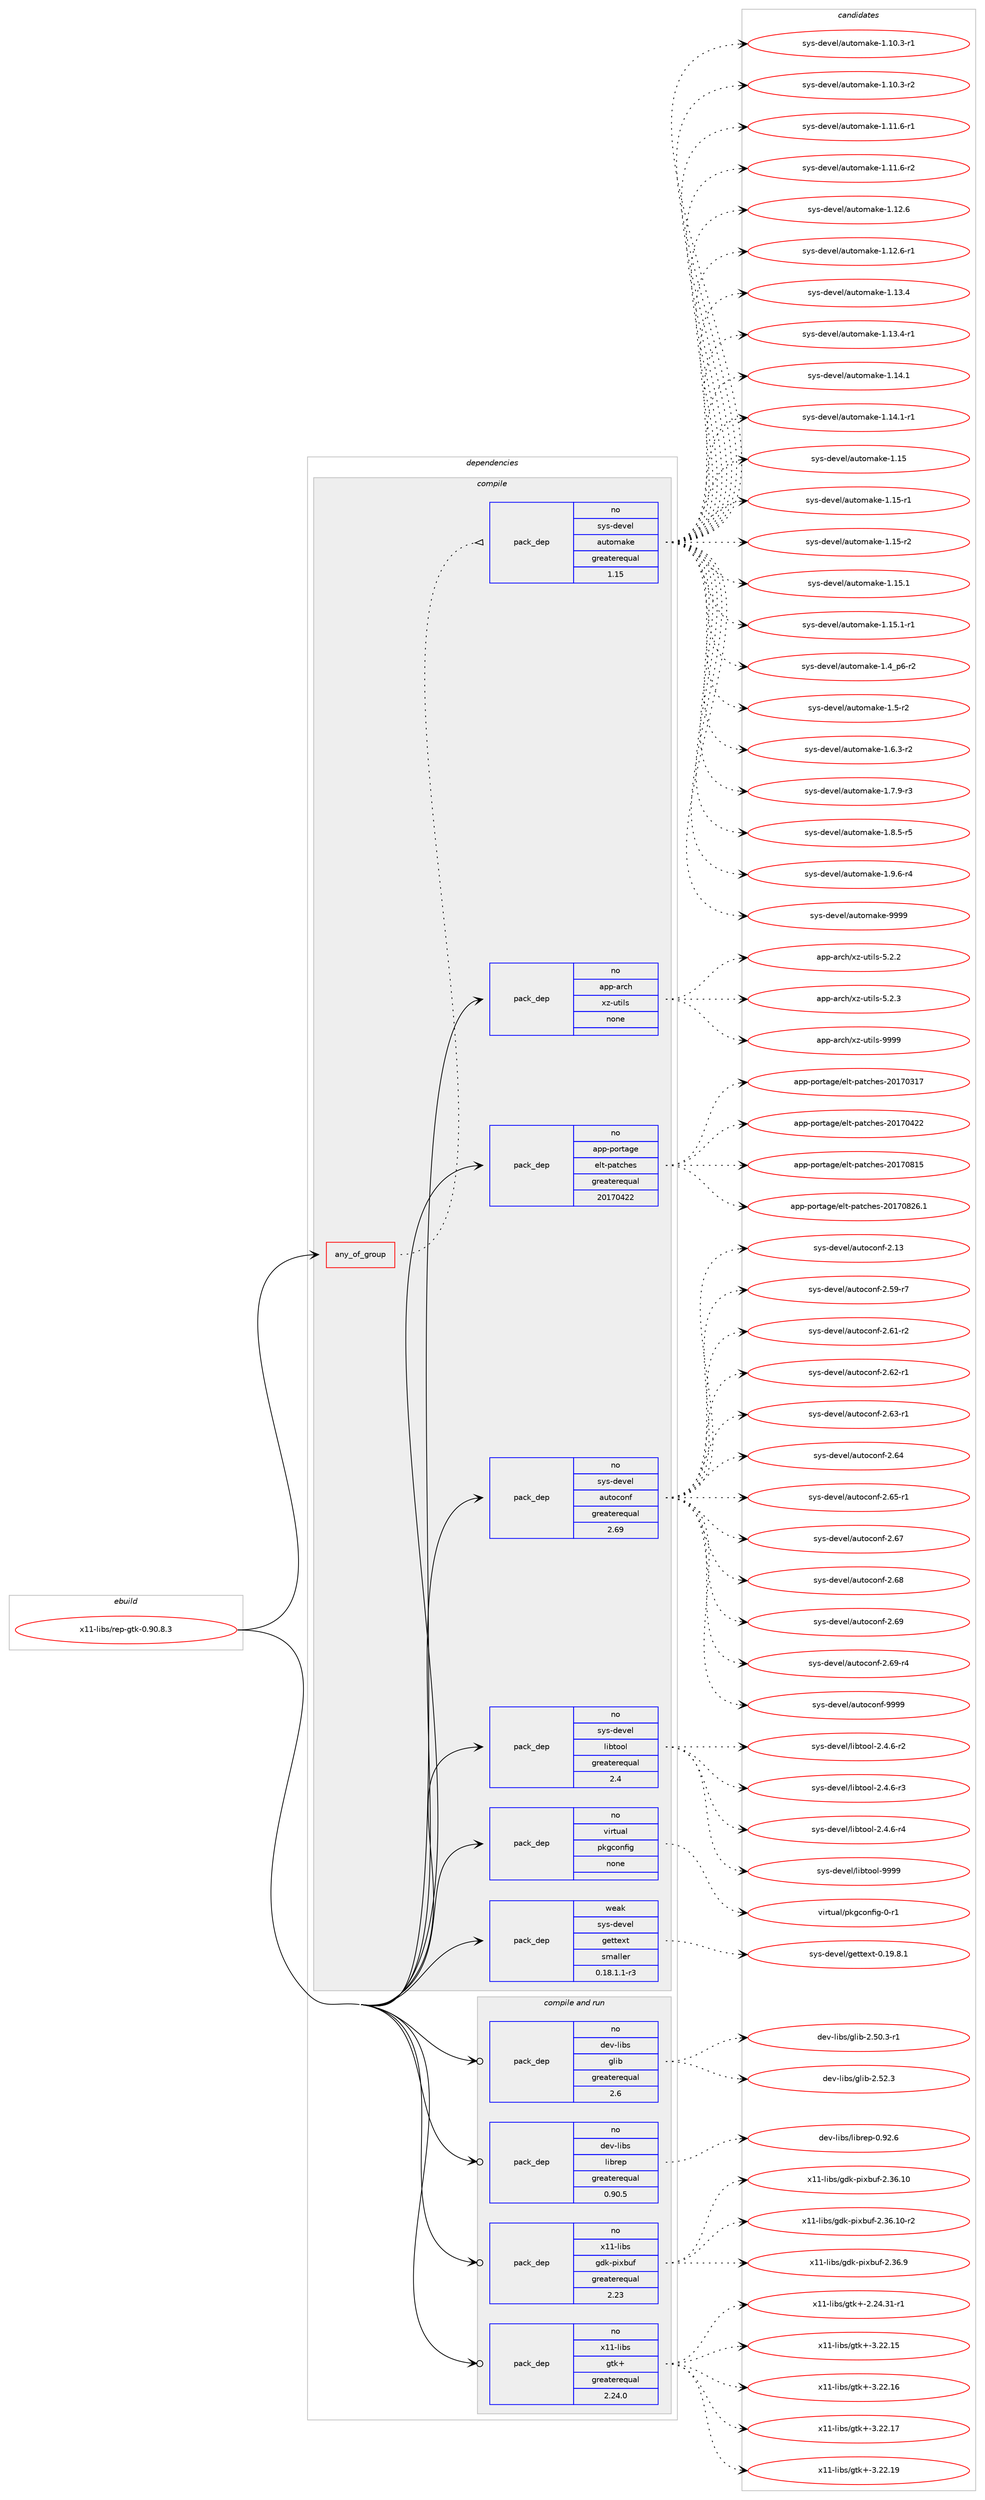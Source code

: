 digraph prolog {

# *************
# Graph options
# *************

newrank=true;
concentrate=true;
compound=true;
graph [rankdir=LR,fontname=Helvetica,fontsize=10,ranksep=1.5];#, ranksep=2.5, nodesep=0.2];
edge  [arrowhead=vee];
node  [fontname=Helvetica,fontsize=10];

# **********
# The ebuild
# **********

subgraph cluster_leftcol {
color=gray;
rank=same;
label=<<i>ebuild</i>>;
id [label="x11-libs/rep-gtk-0.90.8.3", color=red, width=4, href="../x11-libs/rep-gtk-0.90.8.3.svg"];
}

# ****************
# The dependencies
# ****************

subgraph cluster_midcol {
color=gray;
label=<<i>dependencies</i>>;
subgraph cluster_compile {
fillcolor="#eeeeee";
style=filled;
label=<<i>compile</i>>;
subgraph any9401 {
dependency520499 [label=<<TABLE BORDER="0" CELLBORDER="1" CELLSPACING="0" CELLPADDING="4"><TR><TD CELLPADDING="10">any_of_group</TD></TR></TABLE>>, shape=none, color=red];subgraph pack387918 {
dependency520500 [label=<<TABLE BORDER="0" CELLBORDER="1" CELLSPACING="0" CELLPADDING="4" WIDTH="220"><TR><TD ROWSPAN="6" CELLPADDING="30">pack_dep</TD></TR><TR><TD WIDTH="110">no</TD></TR><TR><TD>sys-devel</TD></TR><TR><TD>automake</TD></TR><TR><TD>greaterequal</TD></TR><TR><TD>1.15</TD></TR></TABLE>>, shape=none, color=blue];
}
dependency520499:e -> dependency520500:w [weight=20,style="dotted",arrowhead="oinv"];
}
id:e -> dependency520499:w [weight=20,style="solid",arrowhead="vee"];
subgraph pack387919 {
dependency520501 [label=<<TABLE BORDER="0" CELLBORDER="1" CELLSPACING="0" CELLPADDING="4" WIDTH="220"><TR><TD ROWSPAN="6" CELLPADDING="30">pack_dep</TD></TR><TR><TD WIDTH="110">no</TD></TR><TR><TD>app-arch</TD></TR><TR><TD>xz-utils</TD></TR><TR><TD>none</TD></TR><TR><TD></TD></TR></TABLE>>, shape=none, color=blue];
}
id:e -> dependency520501:w [weight=20,style="solid",arrowhead="vee"];
subgraph pack387920 {
dependency520502 [label=<<TABLE BORDER="0" CELLBORDER="1" CELLSPACING="0" CELLPADDING="4" WIDTH="220"><TR><TD ROWSPAN="6" CELLPADDING="30">pack_dep</TD></TR><TR><TD WIDTH="110">no</TD></TR><TR><TD>app-portage</TD></TR><TR><TD>elt-patches</TD></TR><TR><TD>greaterequal</TD></TR><TR><TD>20170422</TD></TR></TABLE>>, shape=none, color=blue];
}
id:e -> dependency520502:w [weight=20,style="solid",arrowhead="vee"];
subgraph pack387921 {
dependency520503 [label=<<TABLE BORDER="0" CELLBORDER="1" CELLSPACING="0" CELLPADDING="4" WIDTH="220"><TR><TD ROWSPAN="6" CELLPADDING="30">pack_dep</TD></TR><TR><TD WIDTH="110">no</TD></TR><TR><TD>sys-devel</TD></TR><TR><TD>autoconf</TD></TR><TR><TD>greaterequal</TD></TR><TR><TD>2.69</TD></TR></TABLE>>, shape=none, color=blue];
}
id:e -> dependency520503:w [weight=20,style="solid",arrowhead="vee"];
subgraph pack387922 {
dependency520504 [label=<<TABLE BORDER="0" CELLBORDER="1" CELLSPACING="0" CELLPADDING="4" WIDTH="220"><TR><TD ROWSPAN="6" CELLPADDING="30">pack_dep</TD></TR><TR><TD WIDTH="110">no</TD></TR><TR><TD>sys-devel</TD></TR><TR><TD>libtool</TD></TR><TR><TD>greaterequal</TD></TR><TR><TD>2.4</TD></TR></TABLE>>, shape=none, color=blue];
}
id:e -> dependency520504:w [weight=20,style="solid",arrowhead="vee"];
subgraph pack387923 {
dependency520505 [label=<<TABLE BORDER="0" CELLBORDER="1" CELLSPACING="0" CELLPADDING="4" WIDTH="220"><TR><TD ROWSPAN="6" CELLPADDING="30">pack_dep</TD></TR><TR><TD WIDTH="110">no</TD></TR><TR><TD>virtual</TD></TR><TR><TD>pkgconfig</TD></TR><TR><TD>none</TD></TR><TR><TD></TD></TR></TABLE>>, shape=none, color=blue];
}
id:e -> dependency520505:w [weight=20,style="solid",arrowhead="vee"];
subgraph pack387924 {
dependency520506 [label=<<TABLE BORDER="0" CELLBORDER="1" CELLSPACING="0" CELLPADDING="4" WIDTH="220"><TR><TD ROWSPAN="6" CELLPADDING="30">pack_dep</TD></TR><TR><TD WIDTH="110">weak</TD></TR><TR><TD>sys-devel</TD></TR><TR><TD>gettext</TD></TR><TR><TD>smaller</TD></TR><TR><TD>0.18.1.1-r3</TD></TR></TABLE>>, shape=none, color=blue];
}
id:e -> dependency520506:w [weight=20,style="solid",arrowhead="vee"];
}
subgraph cluster_compileandrun {
fillcolor="#eeeeee";
style=filled;
label=<<i>compile and run</i>>;
subgraph pack387925 {
dependency520507 [label=<<TABLE BORDER="0" CELLBORDER="1" CELLSPACING="0" CELLPADDING="4" WIDTH="220"><TR><TD ROWSPAN="6" CELLPADDING="30">pack_dep</TD></TR><TR><TD WIDTH="110">no</TD></TR><TR><TD>dev-libs</TD></TR><TR><TD>glib</TD></TR><TR><TD>greaterequal</TD></TR><TR><TD>2.6</TD></TR></TABLE>>, shape=none, color=blue];
}
id:e -> dependency520507:w [weight=20,style="solid",arrowhead="odotvee"];
subgraph pack387926 {
dependency520508 [label=<<TABLE BORDER="0" CELLBORDER="1" CELLSPACING="0" CELLPADDING="4" WIDTH="220"><TR><TD ROWSPAN="6" CELLPADDING="30">pack_dep</TD></TR><TR><TD WIDTH="110">no</TD></TR><TR><TD>dev-libs</TD></TR><TR><TD>librep</TD></TR><TR><TD>greaterequal</TD></TR><TR><TD>0.90.5</TD></TR></TABLE>>, shape=none, color=blue];
}
id:e -> dependency520508:w [weight=20,style="solid",arrowhead="odotvee"];
subgraph pack387927 {
dependency520509 [label=<<TABLE BORDER="0" CELLBORDER="1" CELLSPACING="0" CELLPADDING="4" WIDTH="220"><TR><TD ROWSPAN="6" CELLPADDING="30">pack_dep</TD></TR><TR><TD WIDTH="110">no</TD></TR><TR><TD>x11-libs</TD></TR><TR><TD>gdk-pixbuf</TD></TR><TR><TD>greaterequal</TD></TR><TR><TD>2.23</TD></TR></TABLE>>, shape=none, color=blue];
}
id:e -> dependency520509:w [weight=20,style="solid",arrowhead="odotvee"];
subgraph pack387928 {
dependency520510 [label=<<TABLE BORDER="0" CELLBORDER="1" CELLSPACING="0" CELLPADDING="4" WIDTH="220"><TR><TD ROWSPAN="6" CELLPADDING="30">pack_dep</TD></TR><TR><TD WIDTH="110">no</TD></TR><TR><TD>x11-libs</TD></TR><TR><TD>gtk+</TD></TR><TR><TD>greaterequal</TD></TR><TR><TD>2.24.0</TD></TR></TABLE>>, shape=none, color=blue];
}
id:e -> dependency520510:w [weight=20,style="solid",arrowhead="odotvee"];
}
subgraph cluster_run {
fillcolor="#eeeeee";
style=filled;
label=<<i>run</i>>;
}
}

# **************
# The candidates
# **************

subgraph cluster_choices {
rank=same;
color=gray;
label=<<i>candidates</i>>;

subgraph choice387918 {
color=black;
nodesep=1;
choice11512111545100101118101108479711711611110997107101454946494846514511449 [label="sys-devel/automake-1.10.3-r1", color=red, width=4,href="../sys-devel/automake-1.10.3-r1.svg"];
choice11512111545100101118101108479711711611110997107101454946494846514511450 [label="sys-devel/automake-1.10.3-r2", color=red, width=4,href="../sys-devel/automake-1.10.3-r2.svg"];
choice11512111545100101118101108479711711611110997107101454946494946544511449 [label="sys-devel/automake-1.11.6-r1", color=red, width=4,href="../sys-devel/automake-1.11.6-r1.svg"];
choice11512111545100101118101108479711711611110997107101454946494946544511450 [label="sys-devel/automake-1.11.6-r2", color=red, width=4,href="../sys-devel/automake-1.11.6-r2.svg"];
choice1151211154510010111810110847971171161111099710710145494649504654 [label="sys-devel/automake-1.12.6", color=red, width=4,href="../sys-devel/automake-1.12.6.svg"];
choice11512111545100101118101108479711711611110997107101454946495046544511449 [label="sys-devel/automake-1.12.6-r1", color=red, width=4,href="../sys-devel/automake-1.12.6-r1.svg"];
choice1151211154510010111810110847971171161111099710710145494649514652 [label="sys-devel/automake-1.13.4", color=red, width=4,href="../sys-devel/automake-1.13.4.svg"];
choice11512111545100101118101108479711711611110997107101454946495146524511449 [label="sys-devel/automake-1.13.4-r1", color=red, width=4,href="../sys-devel/automake-1.13.4-r1.svg"];
choice1151211154510010111810110847971171161111099710710145494649524649 [label="sys-devel/automake-1.14.1", color=red, width=4,href="../sys-devel/automake-1.14.1.svg"];
choice11512111545100101118101108479711711611110997107101454946495246494511449 [label="sys-devel/automake-1.14.1-r1", color=red, width=4,href="../sys-devel/automake-1.14.1-r1.svg"];
choice115121115451001011181011084797117116111109971071014549464953 [label="sys-devel/automake-1.15", color=red, width=4,href="../sys-devel/automake-1.15.svg"];
choice1151211154510010111810110847971171161111099710710145494649534511449 [label="sys-devel/automake-1.15-r1", color=red, width=4,href="../sys-devel/automake-1.15-r1.svg"];
choice1151211154510010111810110847971171161111099710710145494649534511450 [label="sys-devel/automake-1.15-r2", color=red, width=4,href="../sys-devel/automake-1.15-r2.svg"];
choice1151211154510010111810110847971171161111099710710145494649534649 [label="sys-devel/automake-1.15.1", color=red, width=4,href="../sys-devel/automake-1.15.1.svg"];
choice11512111545100101118101108479711711611110997107101454946495346494511449 [label="sys-devel/automake-1.15.1-r1", color=red, width=4,href="../sys-devel/automake-1.15.1-r1.svg"];
choice115121115451001011181011084797117116111109971071014549465295112544511450 [label="sys-devel/automake-1.4_p6-r2", color=red, width=4,href="../sys-devel/automake-1.4_p6-r2.svg"];
choice11512111545100101118101108479711711611110997107101454946534511450 [label="sys-devel/automake-1.5-r2", color=red, width=4,href="../sys-devel/automake-1.5-r2.svg"];
choice115121115451001011181011084797117116111109971071014549465446514511450 [label="sys-devel/automake-1.6.3-r2", color=red, width=4,href="../sys-devel/automake-1.6.3-r2.svg"];
choice115121115451001011181011084797117116111109971071014549465546574511451 [label="sys-devel/automake-1.7.9-r3", color=red, width=4,href="../sys-devel/automake-1.7.9-r3.svg"];
choice115121115451001011181011084797117116111109971071014549465646534511453 [label="sys-devel/automake-1.8.5-r5", color=red, width=4,href="../sys-devel/automake-1.8.5-r5.svg"];
choice115121115451001011181011084797117116111109971071014549465746544511452 [label="sys-devel/automake-1.9.6-r4", color=red, width=4,href="../sys-devel/automake-1.9.6-r4.svg"];
choice115121115451001011181011084797117116111109971071014557575757 [label="sys-devel/automake-9999", color=red, width=4,href="../sys-devel/automake-9999.svg"];
dependency520500:e -> choice11512111545100101118101108479711711611110997107101454946494846514511449:w [style=dotted,weight="100"];
dependency520500:e -> choice11512111545100101118101108479711711611110997107101454946494846514511450:w [style=dotted,weight="100"];
dependency520500:e -> choice11512111545100101118101108479711711611110997107101454946494946544511449:w [style=dotted,weight="100"];
dependency520500:e -> choice11512111545100101118101108479711711611110997107101454946494946544511450:w [style=dotted,weight="100"];
dependency520500:e -> choice1151211154510010111810110847971171161111099710710145494649504654:w [style=dotted,weight="100"];
dependency520500:e -> choice11512111545100101118101108479711711611110997107101454946495046544511449:w [style=dotted,weight="100"];
dependency520500:e -> choice1151211154510010111810110847971171161111099710710145494649514652:w [style=dotted,weight="100"];
dependency520500:e -> choice11512111545100101118101108479711711611110997107101454946495146524511449:w [style=dotted,weight="100"];
dependency520500:e -> choice1151211154510010111810110847971171161111099710710145494649524649:w [style=dotted,weight="100"];
dependency520500:e -> choice11512111545100101118101108479711711611110997107101454946495246494511449:w [style=dotted,weight="100"];
dependency520500:e -> choice115121115451001011181011084797117116111109971071014549464953:w [style=dotted,weight="100"];
dependency520500:e -> choice1151211154510010111810110847971171161111099710710145494649534511449:w [style=dotted,weight="100"];
dependency520500:e -> choice1151211154510010111810110847971171161111099710710145494649534511450:w [style=dotted,weight="100"];
dependency520500:e -> choice1151211154510010111810110847971171161111099710710145494649534649:w [style=dotted,weight="100"];
dependency520500:e -> choice11512111545100101118101108479711711611110997107101454946495346494511449:w [style=dotted,weight="100"];
dependency520500:e -> choice115121115451001011181011084797117116111109971071014549465295112544511450:w [style=dotted,weight="100"];
dependency520500:e -> choice11512111545100101118101108479711711611110997107101454946534511450:w [style=dotted,weight="100"];
dependency520500:e -> choice115121115451001011181011084797117116111109971071014549465446514511450:w [style=dotted,weight="100"];
dependency520500:e -> choice115121115451001011181011084797117116111109971071014549465546574511451:w [style=dotted,weight="100"];
dependency520500:e -> choice115121115451001011181011084797117116111109971071014549465646534511453:w [style=dotted,weight="100"];
dependency520500:e -> choice115121115451001011181011084797117116111109971071014549465746544511452:w [style=dotted,weight="100"];
dependency520500:e -> choice115121115451001011181011084797117116111109971071014557575757:w [style=dotted,weight="100"];
}
subgraph choice387919 {
color=black;
nodesep=1;
choice971121124597114991044712012245117116105108115455346504650 [label="app-arch/xz-utils-5.2.2", color=red, width=4,href="../app-arch/xz-utils-5.2.2.svg"];
choice971121124597114991044712012245117116105108115455346504651 [label="app-arch/xz-utils-5.2.3", color=red, width=4,href="../app-arch/xz-utils-5.2.3.svg"];
choice9711211245971149910447120122451171161051081154557575757 [label="app-arch/xz-utils-9999", color=red, width=4,href="../app-arch/xz-utils-9999.svg"];
dependency520501:e -> choice971121124597114991044712012245117116105108115455346504650:w [style=dotted,weight="100"];
dependency520501:e -> choice971121124597114991044712012245117116105108115455346504651:w [style=dotted,weight="100"];
dependency520501:e -> choice9711211245971149910447120122451171161051081154557575757:w [style=dotted,weight="100"];
}
subgraph choice387920 {
color=black;
nodesep=1;
choice97112112451121111141169710310147101108116451129711699104101115455048495548514955 [label="app-portage/elt-patches-20170317", color=red, width=4,href="../app-portage/elt-patches-20170317.svg"];
choice97112112451121111141169710310147101108116451129711699104101115455048495548525050 [label="app-portage/elt-patches-20170422", color=red, width=4,href="../app-portage/elt-patches-20170422.svg"];
choice97112112451121111141169710310147101108116451129711699104101115455048495548564953 [label="app-portage/elt-patches-20170815", color=red, width=4,href="../app-portage/elt-patches-20170815.svg"];
choice971121124511211111411697103101471011081164511297116991041011154550484955485650544649 [label="app-portage/elt-patches-20170826.1", color=red, width=4,href="../app-portage/elt-patches-20170826.1.svg"];
dependency520502:e -> choice97112112451121111141169710310147101108116451129711699104101115455048495548514955:w [style=dotted,weight="100"];
dependency520502:e -> choice97112112451121111141169710310147101108116451129711699104101115455048495548525050:w [style=dotted,weight="100"];
dependency520502:e -> choice97112112451121111141169710310147101108116451129711699104101115455048495548564953:w [style=dotted,weight="100"];
dependency520502:e -> choice971121124511211111411697103101471011081164511297116991041011154550484955485650544649:w [style=dotted,weight="100"];
}
subgraph choice387921 {
color=black;
nodesep=1;
choice115121115451001011181011084797117116111991111101024550464951 [label="sys-devel/autoconf-2.13", color=red, width=4,href="../sys-devel/autoconf-2.13.svg"];
choice1151211154510010111810110847971171161119911111010245504653574511455 [label="sys-devel/autoconf-2.59-r7", color=red, width=4,href="../sys-devel/autoconf-2.59-r7.svg"];
choice1151211154510010111810110847971171161119911111010245504654494511450 [label="sys-devel/autoconf-2.61-r2", color=red, width=4,href="../sys-devel/autoconf-2.61-r2.svg"];
choice1151211154510010111810110847971171161119911111010245504654504511449 [label="sys-devel/autoconf-2.62-r1", color=red, width=4,href="../sys-devel/autoconf-2.62-r1.svg"];
choice1151211154510010111810110847971171161119911111010245504654514511449 [label="sys-devel/autoconf-2.63-r1", color=red, width=4,href="../sys-devel/autoconf-2.63-r1.svg"];
choice115121115451001011181011084797117116111991111101024550465452 [label="sys-devel/autoconf-2.64", color=red, width=4,href="../sys-devel/autoconf-2.64.svg"];
choice1151211154510010111810110847971171161119911111010245504654534511449 [label="sys-devel/autoconf-2.65-r1", color=red, width=4,href="../sys-devel/autoconf-2.65-r1.svg"];
choice115121115451001011181011084797117116111991111101024550465455 [label="sys-devel/autoconf-2.67", color=red, width=4,href="../sys-devel/autoconf-2.67.svg"];
choice115121115451001011181011084797117116111991111101024550465456 [label="sys-devel/autoconf-2.68", color=red, width=4,href="../sys-devel/autoconf-2.68.svg"];
choice115121115451001011181011084797117116111991111101024550465457 [label="sys-devel/autoconf-2.69", color=red, width=4,href="../sys-devel/autoconf-2.69.svg"];
choice1151211154510010111810110847971171161119911111010245504654574511452 [label="sys-devel/autoconf-2.69-r4", color=red, width=4,href="../sys-devel/autoconf-2.69-r4.svg"];
choice115121115451001011181011084797117116111991111101024557575757 [label="sys-devel/autoconf-9999", color=red, width=4,href="../sys-devel/autoconf-9999.svg"];
dependency520503:e -> choice115121115451001011181011084797117116111991111101024550464951:w [style=dotted,weight="100"];
dependency520503:e -> choice1151211154510010111810110847971171161119911111010245504653574511455:w [style=dotted,weight="100"];
dependency520503:e -> choice1151211154510010111810110847971171161119911111010245504654494511450:w [style=dotted,weight="100"];
dependency520503:e -> choice1151211154510010111810110847971171161119911111010245504654504511449:w [style=dotted,weight="100"];
dependency520503:e -> choice1151211154510010111810110847971171161119911111010245504654514511449:w [style=dotted,weight="100"];
dependency520503:e -> choice115121115451001011181011084797117116111991111101024550465452:w [style=dotted,weight="100"];
dependency520503:e -> choice1151211154510010111810110847971171161119911111010245504654534511449:w [style=dotted,weight="100"];
dependency520503:e -> choice115121115451001011181011084797117116111991111101024550465455:w [style=dotted,weight="100"];
dependency520503:e -> choice115121115451001011181011084797117116111991111101024550465456:w [style=dotted,weight="100"];
dependency520503:e -> choice115121115451001011181011084797117116111991111101024550465457:w [style=dotted,weight="100"];
dependency520503:e -> choice1151211154510010111810110847971171161119911111010245504654574511452:w [style=dotted,weight="100"];
dependency520503:e -> choice115121115451001011181011084797117116111991111101024557575757:w [style=dotted,weight="100"];
}
subgraph choice387922 {
color=black;
nodesep=1;
choice1151211154510010111810110847108105981161111111084550465246544511450 [label="sys-devel/libtool-2.4.6-r2", color=red, width=4,href="../sys-devel/libtool-2.4.6-r2.svg"];
choice1151211154510010111810110847108105981161111111084550465246544511451 [label="sys-devel/libtool-2.4.6-r3", color=red, width=4,href="../sys-devel/libtool-2.4.6-r3.svg"];
choice1151211154510010111810110847108105981161111111084550465246544511452 [label="sys-devel/libtool-2.4.6-r4", color=red, width=4,href="../sys-devel/libtool-2.4.6-r4.svg"];
choice1151211154510010111810110847108105981161111111084557575757 [label="sys-devel/libtool-9999", color=red, width=4,href="../sys-devel/libtool-9999.svg"];
dependency520504:e -> choice1151211154510010111810110847108105981161111111084550465246544511450:w [style=dotted,weight="100"];
dependency520504:e -> choice1151211154510010111810110847108105981161111111084550465246544511451:w [style=dotted,weight="100"];
dependency520504:e -> choice1151211154510010111810110847108105981161111111084550465246544511452:w [style=dotted,weight="100"];
dependency520504:e -> choice1151211154510010111810110847108105981161111111084557575757:w [style=dotted,weight="100"];
}
subgraph choice387923 {
color=black;
nodesep=1;
choice11810511411611797108471121071039911111010210510345484511449 [label="virtual/pkgconfig-0-r1", color=red, width=4,href="../virtual/pkgconfig-0-r1.svg"];
dependency520505:e -> choice11810511411611797108471121071039911111010210510345484511449:w [style=dotted,weight="100"];
}
subgraph choice387924 {
color=black;
nodesep=1;
choice1151211154510010111810110847103101116116101120116454846495746564649 [label="sys-devel/gettext-0.19.8.1", color=red, width=4,href="../sys-devel/gettext-0.19.8.1.svg"];
dependency520506:e -> choice1151211154510010111810110847103101116116101120116454846495746564649:w [style=dotted,weight="100"];
}
subgraph choice387925 {
color=black;
nodesep=1;
choice10010111845108105981154710310810598455046534846514511449 [label="dev-libs/glib-2.50.3-r1", color=red, width=4,href="../dev-libs/glib-2.50.3-r1.svg"];
choice1001011184510810598115471031081059845504653504651 [label="dev-libs/glib-2.52.3", color=red, width=4,href="../dev-libs/glib-2.52.3.svg"];
dependency520507:e -> choice10010111845108105981154710310810598455046534846514511449:w [style=dotted,weight="100"];
dependency520507:e -> choice1001011184510810598115471031081059845504653504651:w [style=dotted,weight="100"];
}
subgraph choice387926 {
color=black;
nodesep=1;
choice1001011184510810598115471081059811410111245484657504654 [label="dev-libs/librep-0.92.6", color=red, width=4,href="../dev-libs/librep-0.92.6.svg"];
dependency520508:e -> choice1001011184510810598115471081059811410111245484657504654:w [style=dotted,weight="100"];
}
subgraph choice387927 {
color=black;
nodesep=1;
choice120494945108105981154710310010745112105120981171024550465154464948 [label="x11-libs/gdk-pixbuf-2.36.10", color=red, width=4,href="../x11-libs/gdk-pixbuf-2.36.10.svg"];
choice1204949451081059811547103100107451121051209811710245504651544649484511450 [label="x11-libs/gdk-pixbuf-2.36.10-r2", color=red, width=4,href="../x11-libs/gdk-pixbuf-2.36.10-r2.svg"];
choice1204949451081059811547103100107451121051209811710245504651544657 [label="x11-libs/gdk-pixbuf-2.36.9", color=red, width=4,href="../x11-libs/gdk-pixbuf-2.36.9.svg"];
dependency520509:e -> choice120494945108105981154710310010745112105120981171024550465154464948:w [style=dotted,weight="100"];
dependency520509:e -> choice1204949451081059811547103100107451121051209811710245504651544649484511450:w [style=dotted,weight="100"];
dependency520509:e -> choice1204949451081059811547103100107451121051209811710245504651544657:w [style=dotted,weight="100"];
}
subgraph choice387928 {
color=black;
nodesep=1;
choice12049494510810598115471031161074345504650524651494511449 [label="x11-libs/gtk+-2.24.31-r1", color=red, width=4,href="../x11-libs/gtk+-2.24.31-r1.svg"];
choice1204949451081059811547103116107434551465050464953 [label="x11-libs/gtk+-3.22.15", color=red, width=4,href="../x11-libs/gtk+-3.22.15.svg"];
choice1204949451081059811547103116107434551465050464954 [label="x11-libs/gtk+-3.22.16", color=red, width=4,href="../x11-libs/gtk+-3.22.16.svg"];
choice1204949451081059811547103116107434551465050464955 [label="x11-libs/gtk+-3.22.17", color=red, width=4,href="../x11-libs/gtk+-3.22.17.svg"];
choice1204949451081059811547103116107434551465050464957 [label="x11-libs/gtk+-3.22.19", color=red, width=4,href="../x11-libs/gtk+-3.22.19.svg"];
dependency520510:e -> choice12049494510810598115471031161074345504650524651494511449:w [style=dotted,weight="100"];
dependency520510:e -> choice1204949451081059811547103116107434551465050464953:w [style=dotted,weight="100"];
dependency520510:e -> choice1204949451081059811547103116107434551465050464954:w [style=dotted,weight="100"];
dependency520510:e -> choice1204949451081059811547103116107434551465050464955:w [style=dotted,weight="100"];
dependency520510:e -> choice1204949451081059811547103116107434551465050464957:w [style=dotted,weight="100"];
}
}

}
